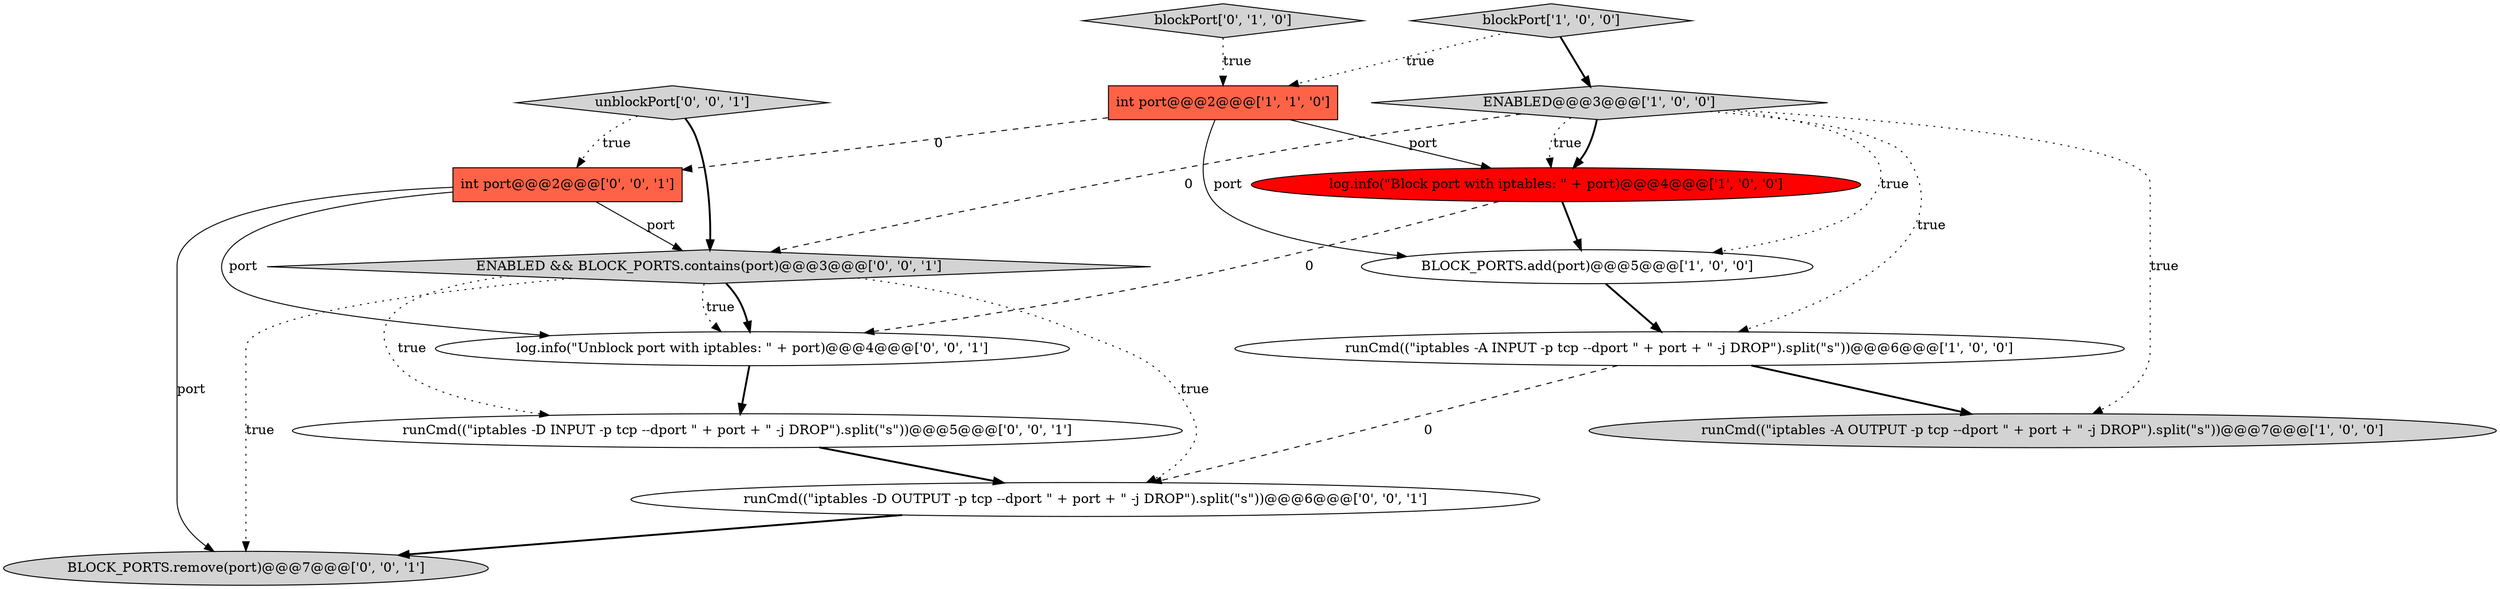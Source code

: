 digraph {
6 [style = filled, label = "BLOCK_PORTS.add(port)@@@5@@@['1', '0', '0']", fillcolor = white, shape = ellipse image = "AAA0AAABBB1BBB"];
10 [style = filled, label = "unblockPort['0', '0', '1']", fillcolor = lightgray, shape = diamond image = "AAA0AAABBB3BBB"];
13 [style = filled, label = "runCmd((\"iptables -D OUTPUT -p tcp --dport \" + port + \" -j DROP\").split(\"\s\"))@@@6@@@['0', '0', '1']", fillcolor = white, shape = ellipse image = "AAA0AAABBB3BBB"];
7 [style = filled, label = "blockPort['0', '1', '0']", fillcolor = lightgray, shape = diamond image = "AAA0AAABBB2BBB"];
3 [style = filled, label = "ENABLED@@@3@@@['1', '0', '0']", fillcolor = lightgray, shape = diamond image = "AAA0AAABBB1BBB"];
14 [style = filled, label = "BLOCK_PORTS.remove(port)@@@7@@@['0', '0', '1']", fillcolor = lightgray, shape = ellipse image = "AAA0AAABBB3BBB"];
1 [style = filled, label = "runCmd((\"iptables -A INPUT -p tcp --dport \" + port + \" -j DROP\").split(\"\s\"))@@@6@@@['1', '0', '0']", fillcolor = white, shape = ellipse image = "AAA0AAABBB1BBB"];
5 [style = filled, label = "blockPort['1', '0', '0']", fillcolor = lightgray, shape = diamond image = "AAA0AAABBB1BBB"];
8 [style = filled, label = "log.info(\"Unblock port with iptables: \" + port)@@@4@@@['0', '0', '1']", fillcolor = white, shape = ellipse image = "AAA0AAABBB3BBB"];
9 [style = filled, label = "runCmd((\"iptables -D INPUT -p tcp --dport \" + port + \" -j DROP\").split(\"\s\"))@@@5@@@['0', '0', '1']", fillcolor = white, shape = ellipse image = "AAA0AAABBB3BBB"];
12 [style = filled, label = "int port@@@2@@@['0', '0', '1']", fillcolor = tomato, shape = box image = "AAA0AAABBB3BBB"];
0 [style = filled, label = "log.info(\"Block port with iptables: \" + port)@@@4@@@['1', '0', '0']", fillcolor = red, shape = ellipse image = "AAA1AAABBB1BBB"];
11 [style = filled, label = "ENABLED && BLOCK_PORTS.contains(port)@@@3@@@['0', '0', '1']", fillcolor = lightgray, shape = diamond image = "AAA0AAABBB3BBB"];
2 [style = filled, label = "runCmd((\"iptables -A OUTPUT -p tcp --dport \" + port + \" -j DROP\").split(\"\s\"))@@@7@@@['1', '0', '0']", fillcolor = lightgray, shape = ellipse image = "AAA0AAABBB1BBB"];
4 [style = filled, label = "int port@@@2@@@['1', '1', '0']", fillcolor = tomato, shape = box image = "AAA0AAABBB1BBB"];
5->3 [style = bold, label=""];
10->12 [style = dotted, label="true"];
0->6 [style = bold, label=""];
11->14 [style = dotted, label="true"];
12->8 [style = solid, label="port"];
11->9 [style = dotted, label="true"];
4->6 [style = solid, label="port"];
11->13 [style = dotted, label="true"];
3->6 [style = dotted, label="true"];
3->0 [style = bold, label=""];
5->4 [style = dotted, label="true"];
4->12 [style = dashed, label="0"];
1->13 [style = dashed, label="0"];
12->14 [style = solid, label="port"];
6->1 [style = bold, label=""];
12->11 [style = solid, label="port"];
7->4 [style = dotted, label="true"];
3->0 [style = dotted, label="true"];
8->9 [style = bold, label=""];
4->0 [style = solid, label="port"];
11->8 [style = bold, label=""];
11->8 [style = dotted, label="true"];
0->8 [style = dashed, label="0"];
1->2 [style = bold, label=""];
3->1 [style = dotted, label="true"];
13->14 [style = bold, label=""];
3->11 [style = dashed, label="0"];
3->2 [style = dotted, label="true"];
9->13 [style = bold, label=""];
10->11 [style = bold, label=""];
}
